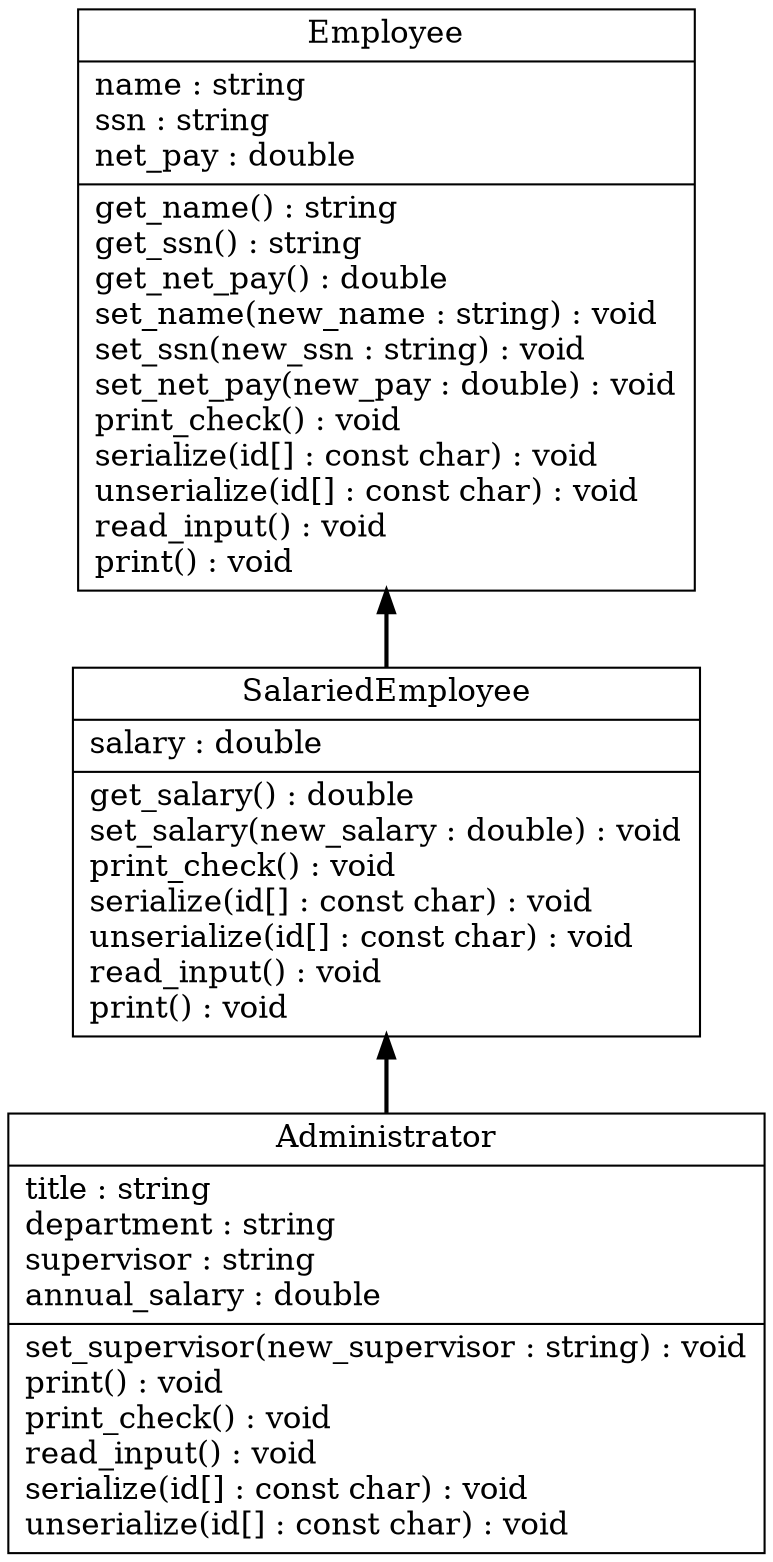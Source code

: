 digraph Houses {
	fontsize = 15
	rankdir = BT

	node [
		fontsize = 15
		shape = "record"
	]

	edge [
		penwidth = 2.0
	]


	SalariedEmployee [
		label = "{SalariedEmployee|salary : double\l|get_salary() : double\lset_salary(new_salary : double) : void\lprint_check() : void\lserialize(id[] : const char) : void\lunserialize(id[] : const char) : void\lread_input() : void\lprint() : void\l}"
	]

	Employee [
		label = "{Employee|name : string\lssn : string\lnet_pay : double\l|get_name() : string\lget_ssn() : string\lget_net_pay() : double\lset_name(new_name : string) : void\lset_ssn(new_ssn : string) : void\lset_net_pay(new_pay : double) : void\lprint_check() : void\lserialize(id[] : const char) : void\lunserialize(id[] : const char) : void\lread_input() : void\lprint() : void\l}"
	]

	Administrator [
		label = "{Administrator|title : string\ldepartment : string\lsupervisor : string\lannual_salary : double\l|set_supervisor(new_supervisor : string) : void\lprint() : void\lprint_check() : void\lread_input() : void\lserialize(id[] : const char) : void\lunserialize(id[] : const char) : void\l}"
	]
	SalariedEmployee -> Employee


	Administrator -> SalariedEmployee

}